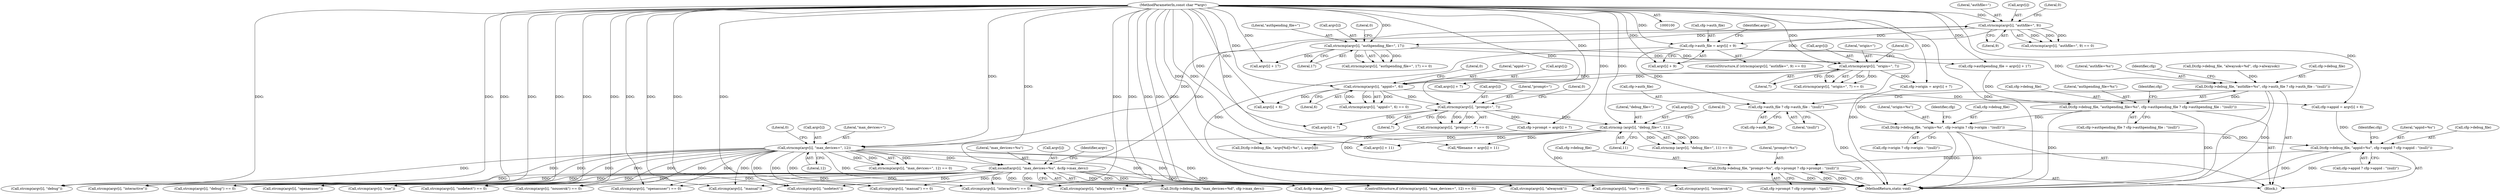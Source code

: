 digraph "0_pam-u2f_18b1914e32b74ff52000f10e97067e841e5fff62_0@pointer" {
"1000258" [label="(Call,cfg->auth_file = argv[i] + 9)"];
"1000251" [label="(Call,strncmp(argv[i], \"authfile=\", 9))"];
"1000103" [label="(MethodParameterIn,const char **argv)"];
"1000129" [label="(Call,strncmp(argv[i], \"max_devices=\", 12))"];
"1000341" [label="(Call,strncmp (argv[i], \"debug_file=\", 11))"];
"1000323" [label="(Call,strncmp(argv[i], \"prompt=\", 7))"];
"1000305" [label="(Call,strncmp(argv[i], \"appid=\", 6))"];
"1000287" [label="(Call,strncmp(argv[i], \"origin=\", 7))"];
"1000269" [label="(Call,strncmp(argv[i], \"authpending_file=\", 17))"];
"1000136" [label="(Call,sscanf(argv[i], \"max_devices=%u\", &cfg->max_devs))"];
"1000542" [label="(Call,D(cfg->debug_file, \"authfile=%s\", cfg->auth_file ? cfg->auth_file : \"(null)\"))"];
"1000555" [label="(Call,D(cfg->debug_file, \"authpending_file=%s\", cfg->authpending_file ? cfg->authpending_file : \"(null)\"))"];
"1000568" [label="(Call,D(cfg->debug_file, \"origin=%s\", cfg->origin ? cfg->origin : \"(null)\"))"];
"1000581" [label="(Call,D(cfg->debug_file, \"appid=%s\", cfg->appid ? cfg->appid : \"(null)\"))"];
"1000594" [label="(Call,D(cfg->debug_file, \"prompt=%s\", cfg->prompt ? cfg->prompt : \"(null)\"))"];
"1000547" [label="(Call,cfg->auth_file ? cfg->auth_file : \"(null)\")"];
"1000141" [label="(Call,&cfg->max_devs)"];
"1000160" [label="(Call,strcmp(argv[i], \"debug\"))"];
"1000129" [label="(Call,strncmp(argv[i], \"max_devices=\", 12))"];
"1000287" [label="(Call,strncmp(argv[i], \"origin=\", 7))"];
"1000324" [label="(Call,argv[i])"];
"1000330" [label="(Call,cfg->prompt = argv[i] + 7)"];
"1000327" [label="(Literal,\"prompt=\")"];
"1000269" [label="(Call,strncmp(argv[i], \"authpending_file=\", 17))"];
"1000212" [label="(Call,strcmp(argv[i], \"interactive\"))"];
"1000551" [label="(Call,cfg->auth_file)"];
"1000159" [label="(Call,strcmp(argv[i], \"debug\") == 0)"];
"1000262" [label="(Call,argv[i] + 9)"];
"1000255" [label="(Literal,\"authfile=\")"];
"1000186" [label="(Call,strcmp(argv[i], \"openasuser\"))"];
"1000461" [label="(Call,D(cfg->debug_file, \"argv[%d]=%s\", i, argv[i]))"];
"1000341" [label="(Call,strncmp (argv[i], \"debug_file=\", 11))"];
"1000352" [label="(Call,argv[i] + 11)"];
"1000328" [label="(Literal,7)"];
"1000225" [label="(Call,strcmp(argv[i], \"cue\"))"];
"1000346" [label="(Literal,11)"];
"1000568" [label="(Call,D(cfg->debug_file, \"origin=%s\", cfg->origin ? cfg->origin : \"(null)\"))"];
"1000140" [label="(Literal,\"max_devices=%u\")"];
"1000172" [label="(Call,strcmp(argv[i], \"nouserok\") == 0)"];
"1000103" [label="(MethodParameterIn,const char **argv)"];
"1000556" [label="(Call,cfg->debug_file)"];
"1000251" [label="(Call,strncmp(argv[i], \"authfile=\", 9))"];
"1000573" [label="(Call,cfg->origin ? cfg->origin : \"(null)\")"];
"1000274" [label="(Literal,17)"];
"1000137" [label="(Call,argv[i])"];
"1000288" [label="(Call,argv[i])"];
"1000596" [label="(Identifier,cfg)"];
"1000258" [label="(Call,cfg->auth_file = argv[i] + 9)"];
"1000147" [label="(Call,strcmp(argv[i], \"manual\"))"];
"1000146" [label="(Call,strcmp(argv[i], \"manual\") == 0)"];
"1000273" [label="(Literal,\"authpending_file=\")"];
"1000268" [label="(Call,strncmp(argv[i], \"authpending_file=\", 17) == 0)"];
"1000198" [label="(Call,strcmp(argv[i], \"alwaysok\") == 0)"];
"1000323" [label="(Call,strncmp(argv[i], \"prompt=\", 7))"];
"1000306" [label="(Call,argv[i])"];
"1000224" [label="(Call,strcmp(argv[i], \"cue\") == 0)"];
"1000127" [label="(ControlStructure,if (strncmp(argv[i], \"max_devices=\", 12) == 0))"];
"1000555" [label="(Call,D(cfg->debug_file, \"authpending_file=%s\", cfg->authpending_file ? cfg->authpending_file : \"(null)\"))"];
"1000543" [label="(Call,cfg->debug_file)"];
"1000342" [label="(Call,argv[i])"];
"1000311" [label="(Literal,0)"];
"1000304" [label="(Call,strncmp(argv[i], \"appid=\", 6) == 0)"];
"1000548" [label="(Call,cfg->auth_file)"];
"1000292" [label="(Literal,7)"];
"1000270" [label="(Call,argv[i])"];
"1000275" [label="(Literal,0)"];
"1000286" [label="(Call,strncmp(argv[i], \"origin=\", 7) == 0)"];
"1000546" [label="(Literal,\"authfile=%s\")"];
"1000581" [label="(Call,D(cfg->debug_file, \"appid=%s\", cfg->appid ? cfg->appid : \"(null)\"))"];
"1000173" [label="(Call,strcmp(argv[i], \"nouserok\"))"];
"1000128" [label="(Call,strncmp(argv[i], \"max_devices=\", 12) == 0)"];
"1000470" [label="(Call,D(cfg->debug_file, \"max_devices=%d\", cfg->max_devs))"];
"1000259" [label="(Call,cfg->auth_file)"];
"1000134" [label="(Literal,12)"];
"1000322" [label="(Call,strncmp(argv[i], \"prompt=\", 7) == 0)"];
"1000280" [label="(Call,argv[i] + 17)"];
"1000559" [label="(Literal,\"authpending_file=%s\")"];
"1000334" [label="(Call,argv[i] + 7)"];
"1000309" [label="(Literal,\"appid=\")"];
"1000594" [label="(Call,D(cfg->debug_file, \"prompt=%s\", cfg->prompt ? cfg->prompt : \"(null)\"))"];
"1000347" [label="(Literal,0)"];
"1000554" [label="(Literal,\"(null)\")"];
"1000316" [label="(Call,argv[i] + 6)"];
"1000252" [label="(Call,argv[i])"];
"1000305" [label="(Call,strncmp(argv[i], \"appid=\", 6))"];
"1000572" [label="(Literal,\"origin=%s\")"];
"1000294" [label="(Call,cfg->origin = argv[i] + 7)"];
"1000542" [label="(Call,D(cfg->debug_file, \"authfile=%s\", cfg->auth_file ? cfg->auth_file : \"(null)\"))"];
"1000340" [label="(Call,strncmp (argv[i], \"debug_file=\", 11) == 0)"];
"1000607" [label="(MethodReturn,static void)"];
"1000438" [label="(Block,)"];
"1000595" [label="(Call,cfg->debug_file)"];
"1000257" [label="(Literal,0)"];
"1000557" [label="(Identifier,cfg)"];
"1000249" [label="(ControlStructure,if (strncmp(argv[i], \"authfile=\", 9) == 0))"];
"1000583" [label="(Identifier,cfg)"];
"1000586" [label="(Call,cfg->appid ? cfg->appid : \"(null)\")"];
"1000598" [label="(Literal,\"prompt=%s\")"];
"1000298" [label="(Call,argv[i] + 7)"];
"1000256" [label="(Literal,9)"];
"1000271" [label="(Identifier,argv)"];
"1000237" [label="(Call,strcmp(argv[i], \"nodetect\") == 0)"];
"1000135" [label="(Literal,0)"];
"1000185" [label="(Call,strcmp(argv[i], \"openasuser\") == 0)"];
"1000130" [label="(Call,argv[i])"];
"1000312" [label="(Call,cfg->appid = argv[i] + 6)"];
"1000238" [label="(Call,strcmp(argv[i], \"nodetect\"))"];
"1000570" [label="(Identifier,cfg)"];
"1000250" [label="(Call,strncmp(argv[i], \"authfile=\", 9) == 0)"];
"1000149" [label="(Identifier,argv)"];
"1000211" [label="(Call,strcmp(argv[i], \"interactive\") == 0)"];
"1000291" [label="(Literal,\"origin=\")"];
"1000599" [label="(Call,cfg->prompt ? cfg->prompt : \"(null)\")"];
"1000329" [label="(Literal,0)"];
"1000276" [label="(Call,cfg->authpending_file = argv[i] + 17)"];
"1000136" [label="(Call,sscanf(argv[i], \"max_devices=%u\", &cfg->max_devs))"];
"1000310" [label="(Literal,6)"];
"1000350" [label="(Call,*filename = argv[i] + 11)"];
"1000534" [label="(Call,D(cfg->debug_file, \"alwaysok=%d\", cfg->alwaysok))"];
"1000560" [label="(Call,cfg->authpending_file ? cfg->authpending_file : \"(null)\")"];
"1000293" [label="(Literal,0)"];
"1000547" [label="(Call,cfg->auth_file ? cfg->auth_file : \"(null)\")"];
"1000345" [label="(Literal,\"debug_file=\")"];
"1000133" [label="(Literal,\"max_devices=\")"];
"1000199" [label="(Call,strcmp(argv[i], \"alwaysok\"))"];
"1000585" [label="(Literal,\"appid=%s\")"];
"1000582" [label="(Call,cfg->debug_file)"];
"1000569" [label="(Call,cfg->debug_file)"];
"1000258" -> "1000249"  [label="AST: "];
"1000258" -> "1000262"  [label="CFG: "];
"1000259" -> "1000258"  [label="AST: "];
"1000262" -> "1000258"  [label="AST: "];
"1000271" -> "1000258"  [label="CFG: "];
"1000258" -> "1000607"  [label="DDG: "];
"1000258" -> "1000607"  [label="DDG: "];
"1000251" -> "1000258"  [label="DDG: "];
"1000103" -> "1000258"  [label="DDG: "];
"1000258" -> "1000542"  [label="DDG: "];
"1000258" -> "1000547"  [label="DDG: "];
"1000251" -> "1000250"  [label="AST: "];
"1000251" -> "1000256"  [label="CFG: "];
"1000252" -> "1000251"  [label="AST: "];
"1000255" -> "1000251"  [label="AST: "];
"1000256" -> "1000251"  [label="AST: "];
"1000257" -> "1000251"  [label="CFG: "];
"1000251" -> "1000250"  [label="DDG: "];
"1000251" -> "1000250"  [label="DDG: "];
"1000251" -> "1000250"  [label="DDG: "];
"1000103" -> "1000251"  [label="DDG: "];
"1000129" -> "1000251"  [label="DDG: "];
"1000136" -> "1000251"  [label="DDG: "];
"1000251" -> "1000262"  [label="DDG: "];
"1000251" -> "1000269"  [label="DDG: "];
"1000103" -> "1000100"  [label="AST: "];
"1000103" -> "1000607"  [label="DDG: "];
"1000103" -> "1000129"  [label="DDG: "];
"1000103" -> "1000136"  [label="DDG: "];
"1000103" -> "1000146"  [label="DDG: "];
"1000103" -> "1000147"  [label="DDG: "];
"1000103" -> "1000159"  [label="DDG: "];
"1000103" -> "1000160"  [label="DDG: "];
"1000103" -> "1000172"  [label="DDG: "];
"1000103" -> "1000173"  [label="DDG: "];
"1000103" -> "1000185"  [label="DDG: "];
"1000103" -> "1000186"  [label="DDG: "];
"1000103" -> "1000198"  [label="DDG: "];
"1000103" -> "1000199"  [label="DDG: "];
"1000103" -> "1000211"  [label="DDG: "];
"1000103" -> "1000212"  [label="DDG: "];
"1000103" -> "1000224"  [label="DDG: "];
"1000103" -> "1000225"  [label="DDG: "];
"1000103" -> "1000237"  [label="DDG: "];
"1000103" -> "1000238"  [label="DDG: "];
"1000103" -> "1000262"  [label="DDG: "];
"1000103" -> "1000269"  [label="DDG: "];
"1000103" -> "1000276"  [label="DDG: "];
"1000103" -> "1000280"  [label="DDG: "];
"1000103" -> "1000287"  [label="DDG: "];
"1000103" -> "1000294"  [label="DDG: "];
"1000103" -> "1000298"  [label="DDG: "];
"1000103" -> "1000305"  [label="DDG: "];
"1000103" -> "1000312"  [label="DDG: "];
"1000103" -> "1000316"  [label="DDG: "];
"1000103" -> "1000323"  [label="DDG: "];
"1000103" -> "1000330"  [label="DDG: "];
"1000103" -> "1000334"  [label="DDG: "];
"1000103" -> "1000341"  [label="DDG: "];
"1000103" -> "1000350"  [label="DDG: "];
"1000103" -> "1000352"  [label="DDG: "];
"1000103" -> "1000461"  [label="DDG: "];
"1000129" -> "1000128"  [label="AST: "];
"1000129" -> "1000134"  [label="CFG: "];
"1000130" -> "1000129"  [label="AST: "];
"1000133" -> "1000129"  [label="AST: "];
"1000134" -> "1000129"  [label="AST: "];
"1000135" -> "1000129"  [label="CFG: "];
"1000129" -> "1000128"  [label="DDG: "];
"1000129" -> "1000128"  [label="DDG: "];
"1000129" -> "1000128"  [label="DDG: "];
"1000341" -> "1000129"  [label="DDG: "];
"1000129" -> "1000136"  [label="DDG: "];
"1000129" -> "1000146"  [label="DDG: "];
"1000129" -> "1000147"  [label="DDG: "];
"1000129" -> "1000159"  [label="DDG: "];
"1000129" -> "1000160"  [label="DDG: "];
"1000129" -> "1000172"  [label="DDG: "];
"1000129" -> "1000173"  [label="DDG: "];
"1000129" -> "1000185"  [label="DDG: "];
"1000129" -> "1000186"  [label="DDG: "];
"1000129" -> "1000198"  [label="DDG: "];
"1000129" -> "1000199"  [label="DDG: "];
"1000129" -> "1000211"  [label="DDG: "];
"1000129" -> "1000212"  [label="DDG: "];
"1000129" -> "1000224"  [label="DDG: "];
"1000129" -> "1000225"  [label="DDG: "];
"1000129" -> "1000237"  [label="DDG: "];
"1000129" -> "1000238"  [label="DDG: "];
"1000341" -> "1000340"  [label="AST: "];
"1000341" -> "1000346"  [label="CFG: "];
"1000342" -> "1000341"  [label="AST: "];
"1000345" -> "1000341"  [label="AST: "];
"1000346" -> "1000341"  [label="AST: "];
"1000347" -> "1000341"  [label="CFG: "];
"1000341" -> "1000607"  [label="DDG: "];
"1000341" -> "1000340"  [label="DDG: "];
"1000341" -> "1000340"  [label="DDG: "];
"1000341" -> "1000340"  [label="DDG: "];
"1000323" -> "1000341"  [label="DDG: "];
"1000341" -> "1000350"  [label="DDG: "];
"1000341" -> "1000352"  [label="DDG: "];
"1000341" -> "1000461"  [label="DDG: "];
"1000323" -> "1000322"  [label="AST: "];
"1000323" -> "1000328"  [label="CFG: "];
"1000324" -> "1000323"  [label="AST: "];
"1000327" -> "1000323"  [label="AST: "];
"1000328" -> "1000323"  [label="AST: "];
"1000329" -> "1000323"  [label="CFG: "];
"1000323" -> "1000322"  [label="DDG: "];
"1000323" -> "1000322"  [label="DDG: "];
"1000323" -> "1000322"  [label="DDG: "];
"1000305" -> "1000323"  [label="DDG: "];
"1000323" -> "1000330"  [label="DDG: "];
"1000323" -> "1000334"  [label="DDG: "];
"1000305" -> "1000304"  [label="AST: "];
"1000305" -> "1000310"  [label="CFG: "];
"1000306" -> "1000305"  [label="AST: "];
"1000309" -> "1000305"  [label="AST: "];
"1000310" -> "1000305"  [label="AST: "];
"1000311" -> "1000305"  [label="CFG: "];
"1000305" -> "1000304"  [label="DDG: "];
"1000305" -> "1000304"  [label="DDG: "];
"1000305" -> "1000304"  [label="DDG: "];
"1000287" -> "1000305"  [label="DDG: "];
"1000305" -> "1000312"  [label="DDG: "];
"1000305" -> "1000316"  [label="DDG: "];
"1000287" -> "1000286"  [label="AST: "];
"1000287" -> "1000292"  [label="CFG: "];
"1000288" -> "1000287"  [label="AST: "];
"1000291" -> "1000287"  [label="AST: "];
"1000292" -> "1000287"  [label="AST: "];
"1000293" -> "1000287"  [label="CFG: "];
"1000287" -> "1000286"  [label="DDG: "];
"1000287" -> "1000286"  [label="DDG: "];
"1000287" -> "1000286"  [label="DDG: "];
"1000269" -> "1000287"  [label="DDG: "];
"1000287" -> "1000294"  [label="DDG: "];
"1000287" -> "1000298"  [label="DDG: "];
"1000269" -> "1000268"  [label="AST: "];
"1000269" -> "1000274"  [label="CFG: "];
"1000270" -> "1000269"  [label="AST: "];
"1000273" -> "1000269"  [label="AST: "];
"1000274" -> "1000269"  [label="AST: "];
"1000275" -> "1000269"  [label="CFG: "];
"1000269" -> "1000268"  [label="DDG: "];
"1000269" -> "1000268"  [label="DDG: "];
"1000269" -> "1000268"  [label="DDG: "];
"1000269" -> "1000276"  [label="DDG: "];
"1000269" -> "1000280"  [label="DDG: "];
"1000136" -> "1000127"  [label="AST: "];
"1000136" -> "1000141"  [label="CFG: "];
"1000137" -> "1000136"  [label="AST: "];
"1000140" -> "1000136"  [label="AST: "];
"1000141" -> "1000136"  [label="AST: "];
"1000149" -> "1000136"  [label="CFG: "];
"1000136" -> "1000607"  [label="DDG: "];
"1000136" -> "1000607"  [label="DDG: "];
"1000136" -> "1000146"  [label="DDG: "];
"1000136" -> "1000147"  [label="DDG: "];
"1000136" -> "1000159"  [label="DDG: "];
"1000136" -> "1000160"  [label="DDG: "];
"1000136" -> "1000172"  [label="DDG: "];
"1000136" -> "1000173"  [label="DDG: "];
"1000136" -> "1000185"  [label="DDG: "];
"1000136" -> "1000186"  [label="DDG: "];
"1000136" -> "1000198"  [label="DDG: "];
"1000136" -> "1000199"  [label="DDG: "];
"1000136" -> "1000211"  [label="DDG: "];
"1000136" -> "1000212"  [label="DDG: "];
"1000136" -> "1000224"  [label="DDG: "];
"1000136" -> "1000225"  [label="DDG: "];
"1000136" -> "1000237"  [label="DDG: "];
"1000136" -> "1000238"  [label="DDG: "];
"1000136" -> "1000470"  [label="DDG: "];
"1000542" -> "1000438"  [label="AST: "];
"1000542" -> "1000547"  [label="CFG: "];
"1000543" -> "1000542"  [label="AST: "];
"1000546" -> "1000542"  [label="AST: "];
"1000547" -> "1000542"  [label="AST: "];
"1000557" -> "1000542"  [label="CFG: "];
"1000542" -> "1000607"  [label="DDG: "];
"1000542" -> "1000607"  [label="DDG: "];
"1000534" -> "1000542"  [label="DDG: "];
"1000542" -> "1000555"  [label="DDG: "];
"1000555" -> "1000438"  [label="AST: "];
"1000555" -> "1000560"  [label="CFG: "];
"1000556" -> "1000555"  [label="AST: "];
"1000559" -> "1000555"  [label="AST: "];
"1000560" -> "1000555"  [label="AST: "];
"1000570" -> "1000555"  [label="CFG: "];
"1000555" -> "1000607"  [label="DDG: "];
"1000555" -> "1000607"  [label="DDG: "];
"1000276" -> "1000555"  [label="DDG: "];
"1000555" -> "1000568"  [label="DDG: "];
"1000568" -> "1000438"  [label="AST: "];
"1000568" -> "1000573"  [label="CFG: "];
"1000569" -> "1000568"  [label="AST: "];
"1000572" -> "1000568"  [label="AST: "];
"1000573" -> "1000568"  [label="AST: "];
"1000583" -> "1000568"  [label="CFG: "];
"1000568" -> "1000607"  [label="DDG: "];
"1000568" -> "1000607"  [label="DDG: "];
"1000294" -> "1000568"  [label="DDG: "];
"1000568" -> "1000581"  [label="DDG: "];
"1000581" -> "1000438"  [label="AST: "];
"1000581" -> "1000586"  [label="CFG: "];
"1000582" -> "1000581"  [label="AST: "];
"1000585" -> "1000581"  [label="AST: "];
"1000586" -> "1000581"  [label="AST: "];
"1000596" -> "1000581"  [label="CFG: "];
"1000581" -> "1000607"  [label="DDG: "];
"1000581" -> "1000607"  [label="DDG: "];
"1000312" -> "1000581"  [label="DDG: "];
"1000581" -> "1000594"  [label="DDG: "];
"1000594" -> "1000438"  [label="AST: "];
"1000594" -> "1000599"  [label="CFG: "];
"1000595" -> "1000594"  [label="AST: "];
"1000598" -> "1000594"  [label="AST: "];
"1000599" -> "1000594"  [label="AST: "];
"1000607" -> "1000594"  [label="CFG: "];
"1000594" -> "1000607"  [label="DDG: "];
"1000594" -> "1000607"  [label="DDG: "];
"1000594" -> "1000607"  [label="DDG: "];
"1000330" -> "1000594"  [label="DDG: "];
"1000547" -> "1000551"  [label="CFG: "];
"1000547" -> "1000554"  [label="CFG: "];
"1000548" -> "1000547"  [label="AST: "];
"1000551" -> "1000547"  [label="AST: "];
"1000554" -> "1000547"  [label="AST: "];
"1000547" -> "1000607"  [label="DDG: "];
}

